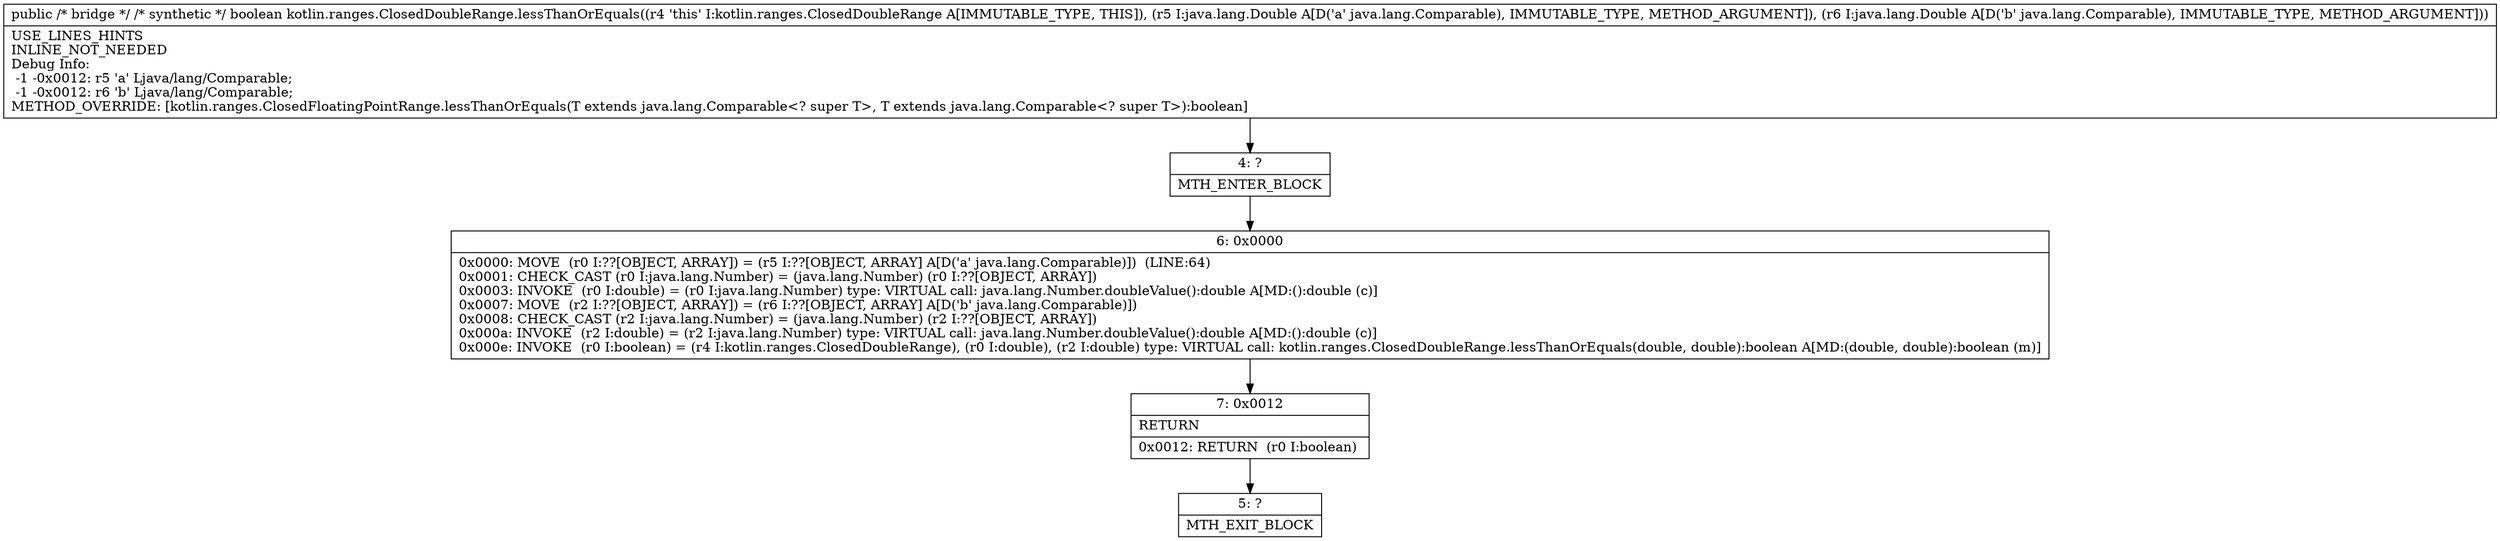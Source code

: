 digraph "CFG forkotlin.ranges.ClosedDoubleRange.lessThanOrEquals(Ljava\/lang\/Comparable;Ljava\/lang\/Comparable;)Z" {
Node_4 [shape=record,label="{4\:\ ?|MTH_ENTER_BLOCK\l}"];
Node_6 [shape=record,label="{6\:\ 0x0000|0x0000: MOVE  (r0 I:??[OBJECT, ARRAY]) = (r5 I:??[OBJECT, ARRAY] A[D('a' java.lang.Comparable)])  (LINE:64)\l0x0001: CHECK_CAST (r0 I:java.lang.Number) = (java.lang.Number) (r0 I:??[OBJECT, ARRAY]) \l0x0003: INVOKE  (r0 I:double) = (r0 I:java.lang.Number) type: VIRTUAL call: java.lang.Number.doubleValue():double A[MD:():double (c)]\l0x0007: MOVE  (r2 I:??[OBJECT, ARRAY]) = (r6 I:??[OBJECT, ARRAY] A[D('b' java.lang.Comparable)]) \l0x0008: CHECK_CAST (r2 I:java.lang.Number) = (java.lang.Number) (r2 I:??[OBJECT, ARRAY]) \l0x000a: INVOKE  (r2 I:double) = (r2 I:java.lang.Number) type: VIRTUAL call: java.lang.Number.doubleValue():double A[MD:():double (c)]\l0x000e: INVOKE  (r0 I:boolean) = (r4 I:kotlin.ranges.ClosedDoubleRange), (r0 I:double), (r2 I:double) type: VIRTUAL call: kotlin.ranges.ClosedDoubleRange.lessThanOrEquals(double, double):boolean A[MD:(double, double):boolean (m)]\l}"];
Node_7 [shape=record,label="{7\:\ 0x0012|RETURN\l|0x0012: RETURN  (r0 I:boolean) \l}"];
Node_5 [shape=record,label="{5\:\ ?|MTH_EXIT_BLOCK\l}"];
MethodNode[shape=record,label="{public \/* bridge *\/ \/* synthetic *\/ boolean kotlin.ranges.ClosedDoubleRange.lessThanOrEquals((r4 'this' I:kotlin.ranges.ClosedDoubleRange A[IMMUTABLE_TYPE, THIS]), (r5 I:java.lang.Double A[D('a' java.lang.Comparable), IMMUTABLE_TYPE, METHOD_ARGUMENT]), (r6 I:java.lang.Double A[D('b' java.lang.Comparable), IMMUTABLE_TYPE, METHOD_ARGUMENT]))  | USE_LINES_HINTS\lINLINE_NOT_NEEDED\lDebug Info:\l  \-1 \-0x0012: r5 'a' Ljava\/lang\/Comparable;\l  \-1 \-0x0012: r6 'b' Ljava\/lang\/Comparable;\lMETHOD_OVERRIDE: [kotlin.ranges.ClosedFloatingPointRange.lessThanOrEquals(T extends java.lang.Comparable\<? super T\>, T extends java.lang.Comparable\<? super T\>):boolean]\l}"];
MethodNode -> Node_4;Node_4 -> Node_6;
Node_6 -> Node_7;
Node_7 -> Node_5;
}

